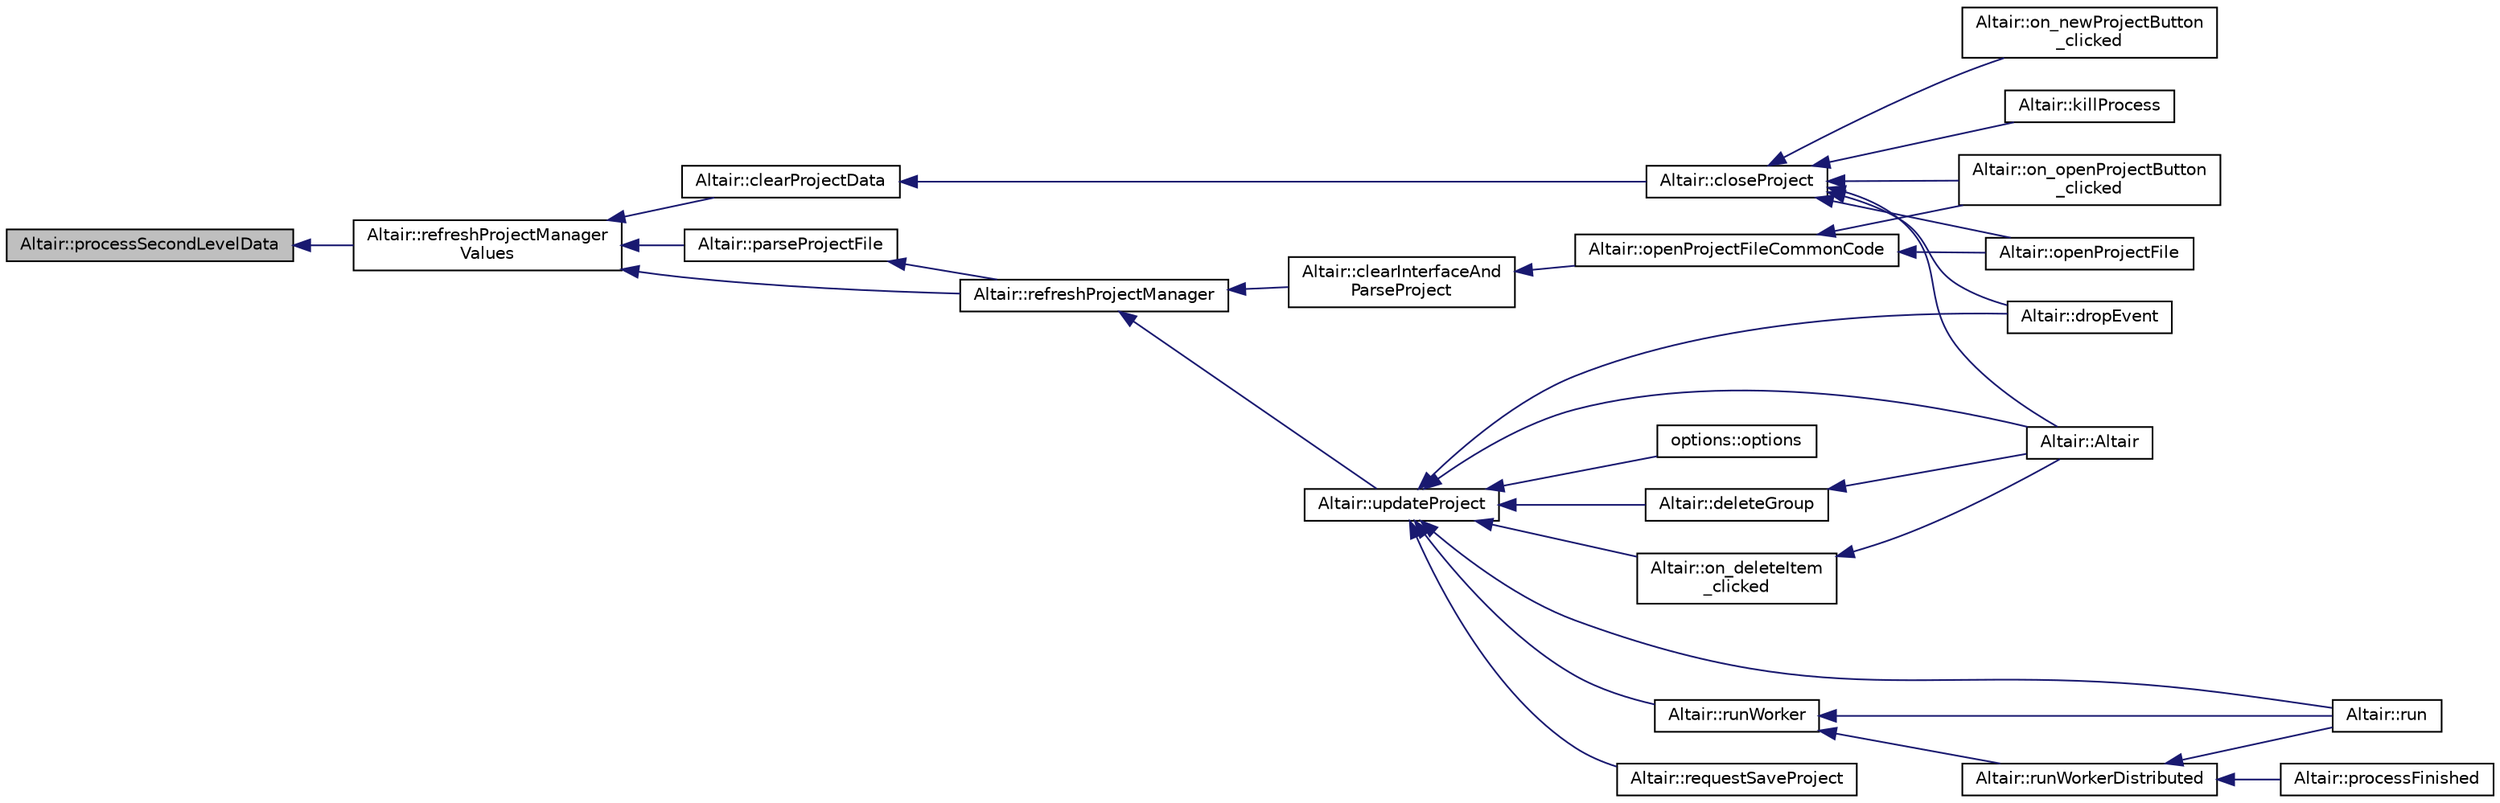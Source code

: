 digraph "Altair::processSecondLevelData"
{
 // INTERACTIVE_SVG=YES
  edge [fontname="Helvetica",fontsize="10",labelfontname="Helvetica",labelfontsize="10"];
  node [fontname="Helvetica",fontsize="10",shape=record];
  rankdir="LR";
  Node685 [label="Altair::processSecondLevelData",height=0.2,width=0.4,color="black", fillcolor="grey75", style="filled", fontcolor="black"];
  Node685 -> Node686 [dir="back",color="midnightblue",fontsize="10",style="solid",fontname="Helvetica"];
  Node686 [label="Altair::refreshProjectManager\lValues",height=0.2,width=0.4,color="black", fillcolor="white", style="filled",URL="$class_altair.html#abf7d1895e52f7b8d7d26e4b5a0e6146a",tooltip="Rafraîchit le gestionnaire de projet à la droite de l&#39;interface. "];
  Node686 -> Node687 [dir="back",color="midnightblue",fontsize="10",style="solid",fontname="Helvetica"];
  Node687 [label="Altair::clearProjectData",height=0.2,width=0.4,color="black", fillcolor="white", style="filled",URL="$class_altair.html#a5b3c33b6ae4f6b57b5593245751ef203",tooltip="Efface toutes les données du projet .alt et réinitialise l&#39;interface et les conteneurs de données int..."];
  Node687 -> Node688 [dir="back",color="midnightblue",fontsize="10",style="solid",fontname="Helvetica"];
  Node688 [label="Altair::closeProject",height=0.2,width=0.4,color="black", fillcolor="white", style="filled",URL="$class_altair.html#ab67e3285c4a6c8fb48d12381ea6ac6bd",tooltip="Ferme le projet et réinitialise l&#39;interface (gestionnaire de projet inclus) "];
  Node688 -> Node689 [dir="back",color="midnightblue",fontsize="10",style="solid",fontname="Helvetica"];
  Node689 [label="Altair::Altair",height=0.2,width=0.4,color="black", fillcolor="white", style="filled",URL="$class_altair.html#ae0975ced0a36e0ed889ae06043a4df66",tooltip="Constructeur. "];
  Node688 -> Node690 [dir="back",color="midnightblue",fontsize="10",style="solid",fontname="Helvetica"];
  Node690 [label="Altair::dropEvent",height=0.2,width=0.4,color="black", fillcolor="white", style="filled",URL="$class_altair.html#a1afa285a65e0bdff4c761ad05ec9f8df",tooltip="Fonction réimplémentée : fin du déplacement de la souris. "];
  Node688 -> Node691 [dir="back",color="midnightblue",fontsize="10",style="solid",fontname="Helvetica"];
  Node691 [label="Altair::killProcess",height=0.2,width=0.4,color="black", fillcolor="white", style="filled",URL="$class_altair.html#a2f6882c170016e2d7729058b08896a1d",tooltip="Tuer l&#39;application en ligne de commande lhx. "];
  Node688 -> Node692 [dir="back",color="midnightblue",fontsize="10",style="solid",fontname="Helvetica"];
  Node692 [label="Altair::on_newProjectButton\l_clicked",height=0.2,width=0.4,color="black", fillcolor="white", style="filled",URL="$class_altair.html#a2e9b932b1dbf45bf9ad0db41dce474b6",tooltip="Crée un nouveau projet défaut.alt. "];
  Node688 -> Node693 [dir="back",color="midnightblue",fontsize="10",style="solid",fontname="Helvetica"];
  Node693 [label="Altair::on_openProjectButton\l_clicked",height=0.2,width=0.4,color="black", fillcolor="white", style="filled",URL="$class_altair.html#ab98d384297c6b94ff65a683eb5f99633",tooltip="Ouvre le projet, le décode en appelant parseProjectFile et actualise l&#39;interface  en conséquence..."];
  Node688 -> Node694 [dir="back",color="midnightblue",fontsize="10",style="solid",fontname="Helvetica"];
  Node694 [label="Altair::openProjectFile",height=0.2,width=0.4,color="black", fillcolor="white", style="filled",URL="$class_altair.html#a84cf34107cd413ab33800b583bdef59e",tooltip="Ouvre le projet .alt et décode le projet pour actualiser l&#39;interface. "];
  Node686 -> Node695 [dir="back",color="midnightblue",fontsize="10",style="solid",fontname="Helvetica"];
  Node695 [label="Altair::refreshProjectManager",height=0.2,width=0.4,color="black", fillcolor="white", style="filled",URL="$class_altair.html#ac9d7d8e7cebf70212818f1a8ba7d7d78",tooltip="Rafraîchit le gestionnaire de projet à la droite de l&#39;interface. Fonction globale par défaut..."];
  Node695 -> Node696 [dir="back",color="midnightblue",fontsize="10",style="solid",fontname="Helvetica"];
  Node696 [label="Altair::clearInterfaceAnd\lParseProject",height=0.2,width=0.4,color="black", fillcolor="white", style="filled",URL="$class_altair.html#acaa583766e1c062ea311847fcdd35374",tooltip="Efface les onglets, le gestionnaire de projet et lit le projet .alt en cours. "];
  Node696 -> Node697 [dir="back",color="midnightblue",fontsize="10",style="solid",fontname="Helvetica"];
  Node697 [label="Altair::openProjectFileCommonCode",height=0.2,width=0.4,color="black", fillcolor="white", style="filled",URL="$class_altair.html#aa341707131924eff160bcab41422d1ec",tooltip="Code commun à différentes fonctions lancées pour l&#39;analyse des projets. "];
  Node697 -> Node693 [dir="back",color="midnightblue",fontsize="10",style="solid",fontname="Helvetica"];
  Node697 -> Node694 [dir="back",color="midnightblue",fontsize="10",style="solid",fontname="Helvetica"];
  Node695 -> Node698 [dir="back",color="midnightblue",fontsize="10",style="solid",fontname="Helvetica"];
  Node698 [label="Altair::updateProject",height=0.2,width=0.4,color="black", fillcolor="white", style="filled",URL="$class_altair.html#a2eb0a89c3223b2df1c01d2b3b7d1c0eb",tooltip="Rafraichir le projet .alt après avoir actualisé l&#39;interface. "];
  Node698 -> Node689 [dir="back",color="midnightblue",fontsize="10",style="solid",fontname="Helvetica"];
  Node698 -> Node699 [dir="back",color="midnightblue",fontsize="10",style="solid",fontname="Helvetica"];
  Node699 [label="Altair::deleteGroup",height=0.2,width=0.4,color="black", fillcolor="white", style="filled",URL="$class_altair.html#ab913abfdd0c6fbbceb9a051a4443d5fa",tooltip="Supprimer un onglet central. "];
  Node699 -> Node689 [dir="back",color="midnightblue",fontsize="10",style="solid",fontname="Helvetica"];
  Node698 -> Node700 [dir="back",color="midnightblue",fontsize="10",style="solid",fontname="Helvetica"];
  Node700 [label="Altair::on_deleteItem\l_clicked",height=0.2,width=0.4,color="black", fillcolor="white", style="filled",URL="$class_altair.html#a299584936cc20c9a1451977264eba1f5",tooltip="Ecrase un item d&#39;un onglet donné "];
  Node700 -> Node689 [dir="back",color="midnightblue",fontsize="10",style="solid",fontname="Helvetica"];
  Node698 -> Node701 [dir="back",color="midnightblue",fontsize="10",style="solid",fontname="Helvetica"];
  Node701 [label="Altair::requestSaveProject",height=0.2,width=0.4,color="black", fillcolor="white", style="filled",URL="$class_altair.html#aab5da600c227ac7eb604fa24a9308d26",tooltip="Enregistre le projet .alt en actualisant projectName et l&#39;état de l&#39;interface  . "];
  Node698 -> Node690 [dir="back",color="midnightblue",fontsize="10",style="solid",fontname="Helvetica"];
  Node698 -> Node702 [dir="back",color="midnightblue",fontsize="10",style="solid",fontname="Helvetica"];
  Node702 [label="options::options",height=0.2,width=0.4,color="black", fillcolor="white", style="filled",URL="$classoptions.html#a52a9fb1d5bdb6ed104e700390b8c0208",tooltip="Constructeur de l&#39;onglet correspondant à un pointeur parent vers une instance de la classe Altair..."];
  Node698 -> Node703 [dir="back",color="midnightblue",fontsize="10",style="solid",fontname="Helvetica"];
  Node703 [label="Altair::runWorker",height=0.2,width=0.4,color="black", fillcolor="white", style="filled",URL="$class_altair.html#a08b5e402c9a694af09110afe33219080",tooltip="Construction de la ligne de commande pour des bases de paye dans un répertoire donné ..."];
  Node703 -> Node704 [dir="back",color="midnightblue",fontsize="10",style="solid",fontname="Helvetica"];
  Node704 [label="Altair::runWorkerDistributed",height=0.2,width=0.4,color="black", fillcolor="white", style="filled",URL="$class_altair.html#ae04f2a5771d47bbe2e0cc3a11b72d6bf",tooltip="Parcourt le répertoire en cours du mode distributif, un à chaque appel Exporte l&#39;identification dans ..."];
  Node704 -> Node705 [dir="back",color="midnightblue",fontsize="10",style="solid",fontname="Helvetica"];
  Node705 [label="Altair::run",height=0.2,width=0.4,color="black", fillcolor="white", style="filled",URL="$class_altair.html#a7d10f8ecf4097577885172afb6c2e9c6",tooltip="Lance l&#39;exécution de l&#39;application en ligne de commande lhx. "];
  Node704 -> Node706 [dir="back",color="midnightblue",fontsize="10",style="solid",fontname="Helvetica"];
  Node706 [label="Altair::processFinished",height=0.2,width=0.4,color="black", fillcolor="white", style="filled",URL="$class_altair.html#a16b8035c4383a789cd00b687fb105fe9",tooltip="Traitement de la fin de l&#39;exécution de lhx. "];
  Node703 -> Node705 [dir="back",color="midnightblue",fontsize="10",style="solid",fontname="Helvetica"];
  Node698 -> Node705 [dir="back",color="midnightblue",fontsize="10",style="solid",fontname="Helvetica"];
  Node686 -> Node707 [dir="back",color="midnightblue",fontsize="10",style="solid",fontname="Helvetica"];
  Node707 [label="Altair::parseProjectFile",height=0.2,width=0.4,color="black", fillcolor="white", style="filled",URL="$class_altair.html#a41b6c8a35ed8ba14c7c0ce2e6994655f",tooltip="Décode le projet représenté par un pointeur vers QFile ou similaire. "];
  Node707 -> Node695 [dir="back",color="midnightblue",fontsize="10",style="solid",fontname="Helvetica"];
}
